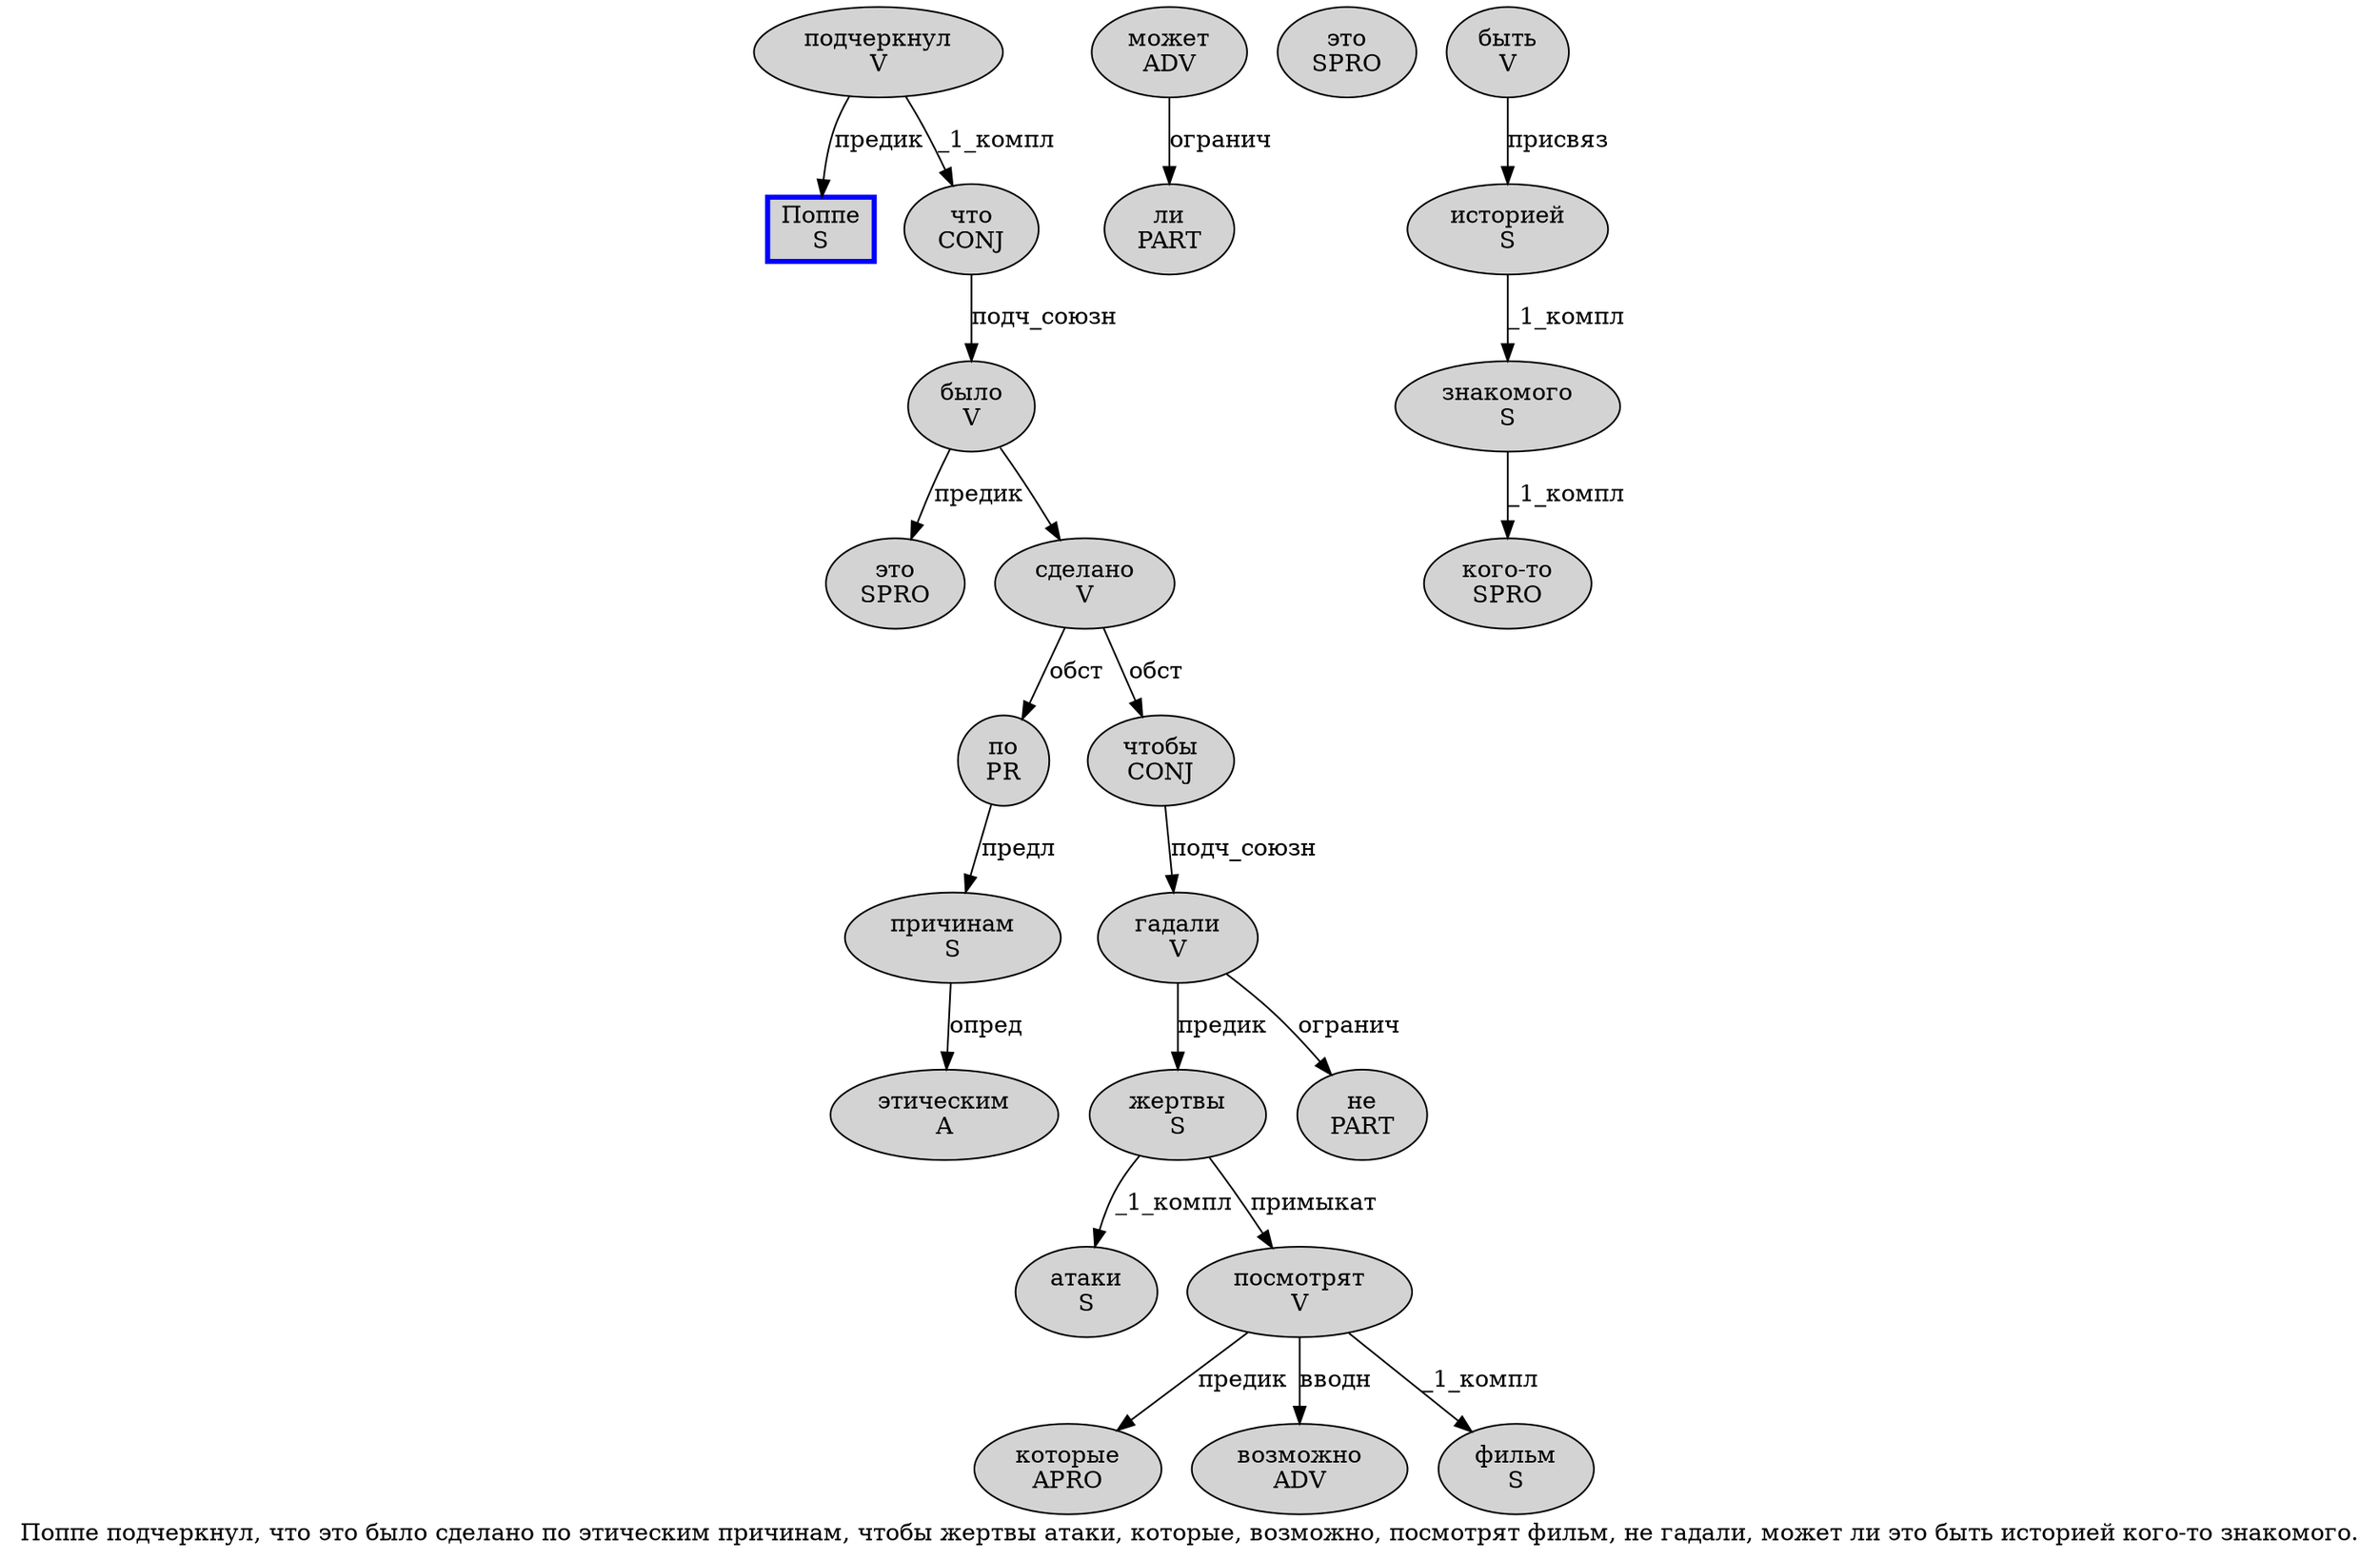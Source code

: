 digraph SENTENCE_1733 {
	graph [label="Поппе подчеркнул, что это было сделано по этическим причинам, чтобы жертвы атаки, которые, возможно, посмотрят фильм, не гадали, может ли это быть историей кого-то знакомого."]
	node [style=filled]
		0 [label="Поппе
S" color=blue fillcolor=lightgray penwidth=3 shape=box]
		1 [label="подчеркнул
V" color="" fillcolor=lightgray penwidth=1 shape=ellipse]
		3 [label="что
CONJ" color="" fillcolor=lightgray penwidth=1 shape=ellipse]
		4 [label="это
SPRO" color="" fillcolor=lightgray penwidth=1 shape=ellipse]
		5 [label="было
V" color="" fillcolor=lightgray penwidth=1 shape=ellipse]
		6 [label="сделано
V" color="" fillcolor=lightgray penwidth=1 shape=ellipse]
		7 [label="по
PR" color="" fillcolor=lightgray penwidth=1 shape=ellipse]
		8 [label="этическим
A" color="" fillcolor=lightgray penwidth=1 shape=ellipse]
		9 [label="причинам
S" color="" fillcolor=lightgray penwidth=1 shape=ellipse]
		11 [label="чтобы
CONJ" color="" fillcolor=lightgray penwidth=1 shape=ellipse]
		12 [label="жертвы
S" color="" fillcolor=lightgray penwidth=1 shape=ellipse]
		13 [label="атаки
S" color="" fillcolor=lightgray penwidth=1 shape=ellipse]
		15 [label="которые
APRO" color="" fillcolor=lightgray penwidth=1 shape=ellipse]
		17 [label="возможно
ADV" color="" fillcolor=lightgray penwidth=1 shape=ellipse]
		19 [label="посмотрят
V" color="" fillcolor=lightgray penwidth=1 shape=ellipse]
		20 [label="фильм
S" color="" fillcolor=lightgray penwidth=1 shape=ellipse]
		22 [label="не
PART" color="" fillcolor=lightgray penwidth=1 shape=ellipse]
		23 [label="гадали
V" color="" fillcolor=lightgray penwidth=1 shape=ellipse]
		25 [label="может
ADV" color="" fillcolor=lightgray penwidth=1 shape=ellipse]
		26 [label="ли
PART" color="" fillcolor=lightgray penwidth=1 shape=ellipse]
		27 [label="это
SPRO" color="" fillcolor=lightgray penwidth=1 shape=ellipse]
		28 [label="быть
V" color="" fillcolor=lightgray penwidth=1 shape=ellipse]
		29 [label="историей
S" color="" fillcolor=lightgray penwidth=1 shape=ellipse]
		30 [label="кого-то
SPRO" color="" fillcolor=lightgray penwidth=1 shape=ellipse]
		31 [label="знакомого
S" color="" fillcolor=lightgray penwidth=1 shape=ellipse]
			31 -> 30 [label="_1_компл"]
			19 -> 15 [label="предик"]
			19 -> 17 [label="вводн"]
			19 -> 20 [label="_1_компл"]
			23 -> 12 [label="предик"]
			23 -> 22 [label="огранич"]
			6 -> 7 [label="обст"]
			6 -> 11 [label="обст"]
			28 -> 29 [label="присвяз"]
			7 -> 9 [label="предл"]
			1 -> 0 [label="предик"]
			1 -> 3 [label="_1_компл"]
			9 -> 8 [label="опред"]
			3 -> 5 [label="подч_союзн"]
			11 -> 23 [label="подч_союзн"]
			5 -> 4 [label="предик"]
			5 -> 6
			12 -> 13 [label="_1_компл"]
			12 -> 19 [label="примыкат"]
			25 -> 26 [label="огранич"]
			29 -> 31 [label="_1_компл"]
}